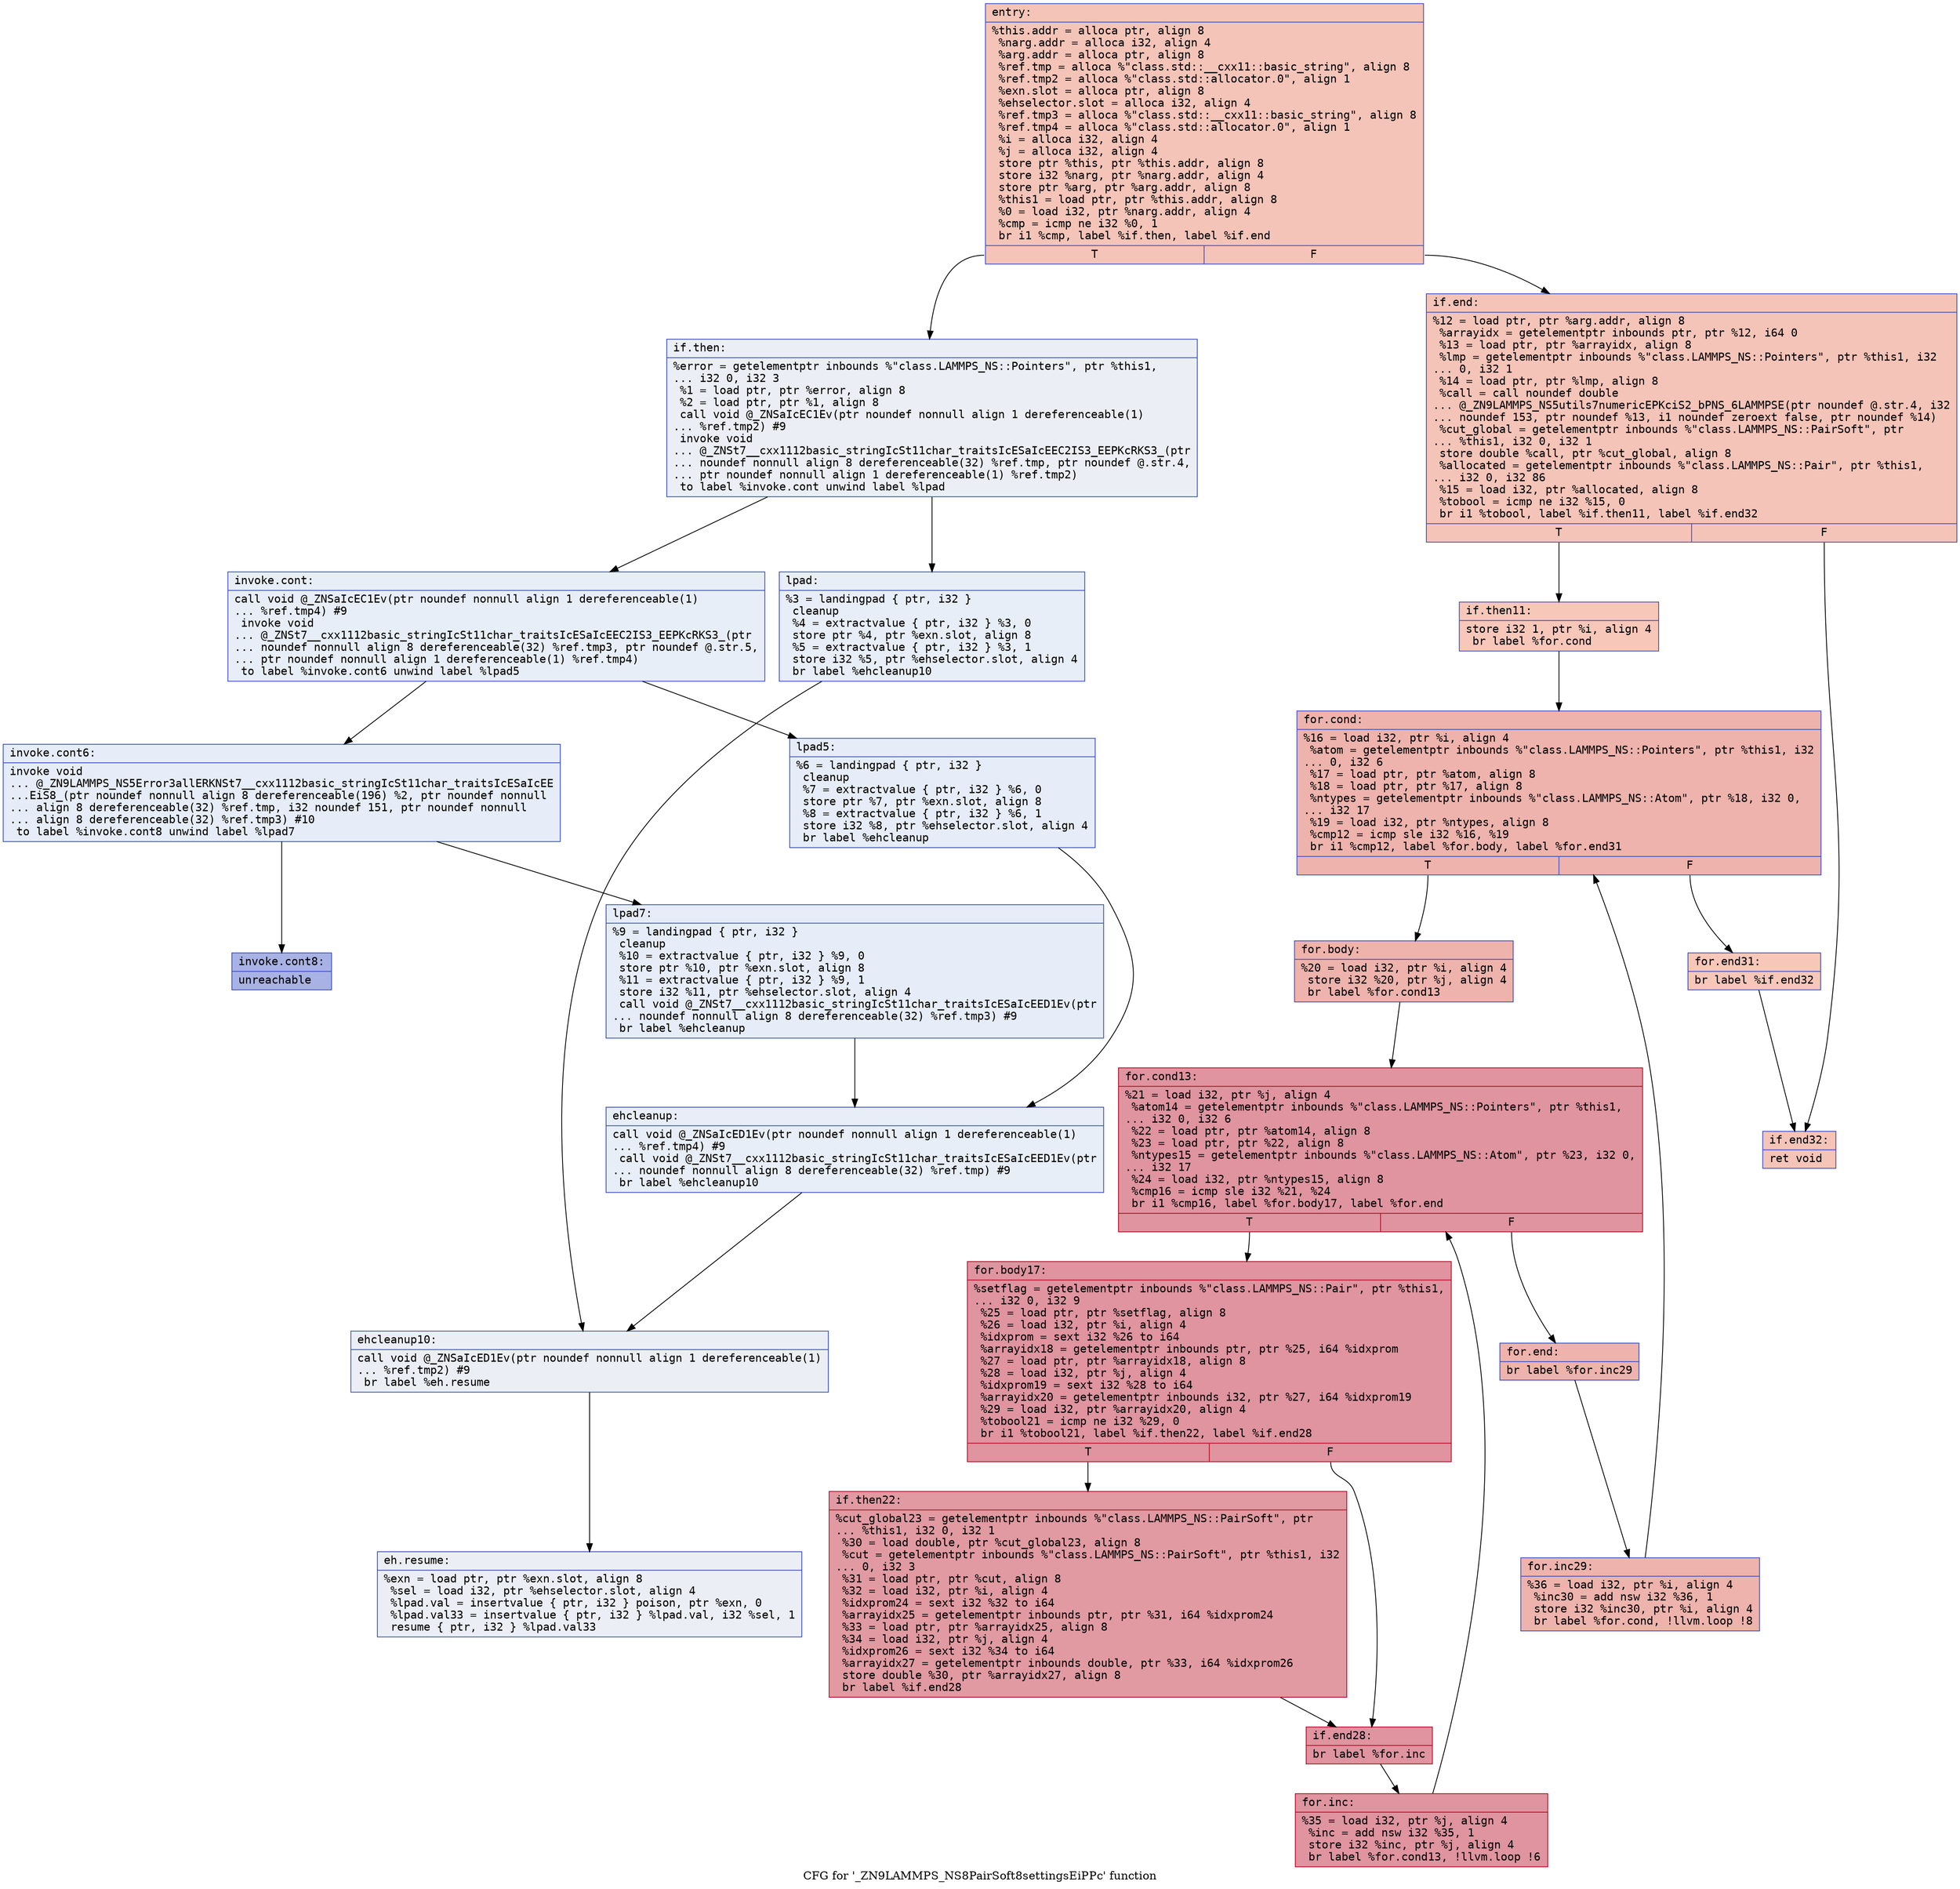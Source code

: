 digraph "CFG for '_ZN9LAMMPS_NS8PairSoft8settingsEiPPc' function" {
	label="CFG for '_ZN9LAMMPS_NS8PairSoft8settingsEiPPc' function";

	Node0x55bdb03d9fa0 [shape=record,color="#3d50c3ff", style=filled, fillcolor="#e97a5f70" fontname="Courier",label="{entry:\l|  %this.addr = alloca ptr, align 8\l  %narg.addr = alloca i32, align 4\l  %arg.addr = alloca ptr, align 8\l  %ref.tmp = alloca %\"class.std::__cxx11::basic_string\", align 8\l  %ref.tmp2 = alloca %\"class.std::allocator.0\", align 1\l  %exn.slot = alloca ptr, align 8\l  %ehselector.slot = alloca i32, align 4\l  %ref.tmp3 = alloca %\"class.std::__cxx11::basic_string\", align 8\l  %ref.tmp4 = alloca %\"class.std::allocator.0\", align 1\l  %i = alloca i32, align 4\l  %j = alloca i32, align 4\l  store ptr %this, ptr %this.addr, align 8\l  store i32 %narg, ptr %narg.addr, align 4\l  store ptr %arg, ptr %arg.addr, align 8\l  %this1 = load ptr, ptr %this.addr, align 8\l  %0 = load i32, ptr %narg.addr, align 4\l  %cmp = icmp ne i32 %0, 1\l  br i1 %cmp, label %if.then, label %if.end\l|{<s0>T|<s1>F}}"];
	Node0x55bdb03d9fa0:s0 -> Node0x55bdb03dab90[tooltip="entry -> if.then\nProbability 0.00%" ];
	Node0x55bdb03d9fa0:s1 -> Node0x55bdb03dac00[tooltip="entry -> if.end\nProbability 100.00%" ];
	Node0x55bdb03dab90 [shape=record,color="#3d50c3ff", style=filled, fillcolor="#d1dae970" fontname="Courier",label="{if.then:\l|  %error = getelementptr inbounds %\"class.LAMMPS_NS::Pointers\", ptr %this1,\l... i32 0, i32 3\l  %1 = load ptr, ptr %error, align 8\l  %2 = load ptr, ptr %1, align 8\l  call void @_ZNSaIcEC1Ev(ptr noundef nonnull align 1 dereferenceable(1)\l... %ref.tmp2) #9\l  invoke void\l... @_ZNSt7__cxx1112basic_stringIcSt11char_traitsIcESaIcEEC2IS3_EEPKcRKS3_(ptr\l... noundef nonnull align 8 dereferenceable(32) %ref.tmp, ptr noundef @.str.4,\l... ptr noundef nonnull align 1 dereferenceable(1) %ref.tmp2)\l          to label %invoke.cont unwind label %lpad\l}"];
	Node0x55bdb03dab90 -> Node0x55bdb03db100[tooltip="if.then -> invoke.cont\nProbability 50.00%" ];
	Node0x55bdb03dab90 -> Node0x55bdb03db180[tooltip="if.then -> lpad\nProbability 50.00%" ];
	Node0x55bdb03db100 [shape=record,color="#3d50c3ff", style=filled, fillcolor="#cbd8ee70" fontname="Courier",label="{invoke.cont:\l|  call void @_ZNSaIcEC1Ev(ptr noundef nonnull align 1 dereferenceable(1)\l... %ref.tmp4) #9\l  invoke void\l... @_ZNSt7__cxx1112basic_stringIcSt11char_traitsIcESaIcEEC2IS3_EEPKcRKS3_(ptr\l... noundef nonnull align 8 dereferenceable(32) %ref.tmp3, ptr noundef @.str.5,\l... ptr noundef nonnull align 1 dereferenceable(1) %ref.tmp4)\l          to label %invoke.cont6 unwind label %lpad5\l}"];
	Node0x55bdb03db100 -> Node0x55bdb03db570[tooltip="invoke.cont -> invoke.cont6\nProbability 50.00%" ];
	Node0x55bdb03db100 -> Node0x55bdb03db5c0[tooltip="invoke.cont -> lpad5\nProbability 50.00%" ];
	Node0x55bdb03db570 [shape=record,color="#3d50c3ff", style=filled, fillcolor="#c7d7f070" fontname="Courier",label="{invoke.cont6:\l|  invoke void\l... @_ZN9LAMMPS_NS5Error3allERKNSt7__cxx1112basic_stringIcSt11char_traitsIcESaIcEE\l...EiS8_(ptr noundef nonnull align 8 dereferenceable(196) %2, ptr noundef nonnull\l... align 8 dereferenceable(32) %ref.tmp, i32 noundef 151, ptr noundef nonnull\l... align 8 dereferenceable(32) %ref.tmp3) #10\l          to label %invoke.cont8 unwind label %lpad7\l}"];
	Node0x55bdb03db570 -> Node0x55bdb03db520[tooltip="invoke.cont6 -> invoke.cont8\nProbability 0.00%" ];
	Node0x55bdb03db570 -> Node0x55bdb03da560[tooltip="invoke.cont6 -> lpad7\nProbability 100.00%" ];
	Node0x55bdb03db520 [shape=record,color="#3d50c3ff", style=filled, fillcolor="#3d50c370" fontname="Courier",label="{invoke.cont8:\l|  unreachable\l}"];
	Node0x55bdb03db180 [shape=record,color="#3d50c3ff", style=filled, fillcolor="#cbd8ee70" fontname="Courier",label="{lpad:\l|  %3 = landingpad \{ ptr, i32 \}\l          cleanup\l  %4 = extractvalue \{ ptr, i32 \} %3, 0\l  store ptr %4, ptr %exn.slot, align 8\l  %5 = extractvalue \{ ptr, i32 \} %3, 1\l  store i32 %5, ptr %ehselector.slot, align 4\l  br label %ehcleanup10\l}"];
	Node0x55bdb03db180 -> Node0x55bdb03dc180[tooltip="lpad -> ehcleanup10\nProbability 100.00%" ];
	Node0x55bdb03db5c0 [shape=record,color="#3d50c3ff", style=filled, fillcolor="#c7d7f070" fontname="Courier",label="{lpad5:\l|  %6 = landingpad \{ ptr, i32 \}\l          cleanup\l  %7 = extractvalue \{ ptr, i32 \} %6, 0\l  store ptr %7, ptr %exn.slot, align 8\l  %8 = extractvalue \{ ptr, i32 \} %6, 1\l  store i32 %8, ptr %ehselector.slot, align 4\l  br label %ehcleanup\l}"];
	Node0x55bdb03db5c0 -> Node0x55bdb03dc4d0[tooltip="lpad5 -> ehcleanup\nProbability 100.00%" ];
	Node0x55bdb03da560 [shape=record,color="#3d50c3ff", style=filled, fillcolor="#c7d7f070" fontname="Courier",label="{lpad7:\l|  %9 = landingpad \{ ptr, i32 \}\l          cleanup\l  %10 = extractvalue \{ ptr, i32 \} %9, 0\l  store ptr %10, ptr %exn.slot, align 8\l  %11 = extractvalue \{ ptr, i32 \} %9, 1\l  store i32 %11, ptr %ehselector.slot, align 4\l  call void @_ZNSt7__cxx1112basic_stringIcSt11char_traitsIcESaIcEED1Ev(ptr\l... noundef nonnull align 8 dereferenceable(32) %ref.tmp3) #9\l  br label %ehcleanup\l}"];
	Node0x55bdb03da560 -> Node0x55bdb03dc4d0[tooltip="lpad7 -> ehcleanup\nProbability 100.00%" ];
	Node0x55bdb03dc4d0 [shape=record,color="#3d50c3ff", style=filled, fillcolor="#cbd8ee70" fontname="Courier",label="{ehcleanup:\l|  call void @_ZNSaIcED1Ev(ptr noundef nonnull align 1 dereferenceable(1)\l... %ref.tmp4) #9\l  call void @_ZNSt7__cxx1112basic_stringIcSt11char_traitsIcESaIcEED1Ev(ptr\l... noundef nonnull align 8 dereferenceable(32) %ref.tmp) #9\l  br label %ehcleanup10\l}"];
	Node0x55bdb03dc4d0 -> Node0x55bdb03dc180[tooltip="ehcleanup -> ehcleanup10\nProbability 100.00%" ];
	Node0x55bdb03dc180 [shape=record,color="#3d50c3ff", style=filled, fillcolor="#d1dae970" fontname="Courier",label="{ehcleanup10:\l|  call void @_ZNSaIcED1Ev(ptr noundef nonnull align 1 dereferenceable(1)\l... %ref.tmp2) #9\l  br label %eh.resume\l}"];
	Node0x55bdb03dc180 -> Node0x55bdb03dcf10[tooltip="ehcleanup10 -> eh.resume\nProbability 100.00%" ];
	Node0x55bdb03dac00 [shape=record,color="#3d50c3ff", style=filled, fillcolor="#e97a5f70" fontname="Courier",label="{if.end:\l|  %12 = load ptr, ptr %arg.addr, align 8\l  %arrayidx = getelementptr inbounds ptr, ptr %12, i64 0\l  %13 = load ptr, ptr %arrayidx, align 8\l  %lmp = getelementptr inbounds %\"class.LAMMPS_NS::Pointers\", ptr %this1, i32\l... 0, i32 1\l  %14 = load ptr, ptr %lmp, align 8\l  %call = call noundef double\l... @_ZN9LAMMPS_NS5utils7numericEPKciS2_bPNS_6LAMMPSE(ptr noundef @.str.4, i32\l... noundef 153, ptr noundef %13, i1 noundef zeroext false, ptr noundef %14)\l  %cut_global = getelementptr inbounds %\"class.LAMMPS_NS::PairSoft\", ptr\l... %this1, i32 0, i32 1\l  store double %call, ptr %cut_global, align 8\l  %allocated = getelementptr inbounds %\"class.LAMMPS_NS::Pair\", ptr %this1,\l... i32 0, i32 86\l  %15 = load i32, ptr %allocated, align 8\l  %tobool = icmp ne i32 %15, 0\l  br i1 %tobool, label %if.then11, label %if.end32\l|{<s0>T|<s1>F}}"];
	Node0x55bdb03dac00:s0 -> Node0x55bdb03dd9d0[tooltip="if.end -> if.then11\nProbability 62.50%" ];
	Node0x55bdb03dac00:s1 -> Node0x55bdb03ddab0[tooltip="if.end -> if.end32\nProbability 37.50%" ];
	Node0x55bdb03dd9d0 [shape=record,color="#3d50c3ff", style=filled, fillcolor="#ec7f6370" fontname="Courier",label="{if.then11:\l|  store i32 1, ptr %i, align 4\l  br label %for.cond\l}"];
	Node0x55bdb03dd9d0 -> Node0x55bdb03ddce0[tooltip="if.then11 -> for.cond\nProbability 100.00%" ];
	Node0x55bdb03ddce0 [shape=record,color="#3d50c3ff", style=filled, fillcolor="#d6524470" fontname="Courier",label="{for.cond:\l|  %16 = load i32, ptr %i, align 4\l  %atom = getelementptr inbounds %\"class.LAMMPS_NS::Pointers\", ptr %this1, i32\l... 0, i32 6\l  %17 = load ptr, ptr %atom, align 8\l  %18 = load ptr, ptr %17, align 8\l  %ntypes = getelementptr inbounds %\"class.LAMMPS_NS::Atom\", ptr %18, i32 0,\l... i32 17\l  %19 = load i32, ptr %ntypes, align 8\l  %cmp12 = icmp sle i32 %16, %19\l  br i1 %cmp12, label %for.body, label %for.end31\l|{<s0>T|<s1>F}}"];
	Node0x55bdb03ddce0:s0 -> Node0x55bdb03de240[tooltip="for.cond -> for.body\nProbability 96.88%" ];
	Node0x55bdb03ddce0:s1 -> Node0x55bdb03de2c0[tooltip="for.cond -> for.end31\nProbability 3.12%" ];
	Node0x55bdb03de240 [shape=record,color="#3d50c3ff", style=filled, fillcolor="#d6524470" fontname="Courier",label="{for.body:\l|  %20 = load i32, ptr %i, align 4\l  store i32 %20, ptr %j, align 4\l  br label %for.cond13\l}"];
	Node0x55bdb03de240 -> Node0x55bdb03de570[tooltip="for.body -> for.cond13\nProbability 100.00%" ];
	Node0x55bdb03de570 [shape=record,color="#b70d28ff", style=filled, fillcolor="#b70d2870" fontname="Courier",label="{for.cond13:\l|  %21 = load i32, ptr %j, align 4\l  %atom14 = getelementptr inbounds %\"class.LAMMPS_NS::Pointers\", ptr %this1,\l... i32 0, i32 6\l  %22 = load ptr, ptr %atom14, align 8\l  %23 = load ptr, ptr %22, align 8\l  %ntypes15 = getelementptr inbounds %\"class.LAMMPS_NS::Atom\", ptr %23, i32 0,\l... i32 17\l  %24 = load i32, ptr %ntypes15, align 8\l  %cmp16 = icmp sle i32 %21, %24\l  br i1 %cmp16, label %for.body17, label %for.end\l|{<s0>T|<s1>F}}"];
	Node0x55bdb03de570:s0 -> Node0x55bdb03deae0[tooltip="for.cond13 -> for.body17\nProbability 96.88%" ];
	Node0x55bdb03de570:s1 -> Node0x55bdb03deb60[tooltip="for.cond13 -> for.end\nProbability 3.12%" ];
	Node0x55bdb03deae0 [shape=record,color="#b70d28ff", style=filled, fillcolor="#b70d2870" fontname="Courier",label="{for.body17:\l|  %setflag = getelementptr inbounds %\"class.LAMMPS_NS::Pair\", ptr %this1,\l... i32 0, i32 9\l  %25 = load ptr, ptr %setflag, align 8\l  %26 = load i32, ptr %i, align 4\l  %idxprom = sext i32 %26 to i64\l  %arrayidx18 = getelementptr inbounds ptr, ptr %25, i64 %idxprom\l  %27 = load ptr, ptr %arrayidx18, align 8\l  %28 = load i32, ptr %j, align 4\l  %idxprom19 = sext i32 %28 to i64\l  %arrayidx20 = getelementptr inbounds i32, ptr %27, i64 %idxprom19\l  %29 = load i32, ptr %arrayidx20, align 4\l  %tobool21 = icmp ne i32 %29, 0\l  br i1 %tobool21, label %if.then22, label %if.end28\l|{<s0>T|<s1>F}}"];
	Node0x55bdb03deae0:s0 -> Node0x55bdb03df9f0[tooltip="for.body17 -> if.then22\nProbability 62.50%" ];
	Node0x55bdb03deae0:s1 -> Node0x55bdb03dfa70[tooltip="for.body17 -> if.end28\nProbability 37.50%" ];
	Node0x55bdb03df9f0 [shape=record,color="#b70d28ff", style=filled, fillcolor="#bb1b2c70" fontname="Courier",label="{if.then22:\l|  %cut_global23 = getelementptr inbounds %\"class.LAMMPS_NS::PairSoft\", ptr\l... %this1, i32 0, i32 1\l  %30 = load double, ptr %cut_global23, align 8\l  %cut = getelementptr inbounds %\"class.LAMMPS_NS::PairSoft\", ptr %this1, i32\l... 0, i32 3\l  %31 = load ptr, ptr %cut, align 8\l  %32 = load i32, ptr %i, align 4\l  %idxprom24 = sext i32 %32 to i64\l  %arrayidx25 = getelementptr inbounds ptr, ptr %31, i64 %idxprom24\l  %33 = load ptr, ptr %arrayidx25, align 8\l  %34 = load i32, ptr %j, align 4\l  %idxprom26 = sext i32 %34 to i64\l  %arrayidx27 = getelementptr inbounds double, ptr %33, i64 %idxprom26\l  store double %30, ptr %arrayidx27, align 8\l  br label %if.end28\l}"];
	Node0x55bdb03df9f0 -> Node0x55bdb03dfa70[tooltip="if.then22 -> if.end28\nProbability 100.00%" ];
	Node0x55bdb03dfa70 [shape=record,color="#b70d28ff", style=filled, fillcolor="#b70d2870" fontname="Courier",label="{if.end28:\l|  br label %for.inc\l}"];
	Node0x55bdb03dfa70 -> Node0x55bdb03e0440[tooltip="if.end28 -> for.inc\nProbability 100.00%" ];
	Node0x55bdb03e0440 [shape=record,color="#b70d28ff", style=filled, fillcolor="#b70d2870" fontname="Courier",label="{for.inc:\l|  %35 = load i32, ptr %j, align 4\l  %inc = add nsw i32 %35, 1\l  store i32 %inc, ptr %j, align 4\l  br label %for.cond13, !llvm.loop !6\l}"];
	Node0x55bdb03e0440 -> Node0x55bdb03de570[tooltip="for.inc -> for.cond13\nProbability 100.00%" ];
	Node0x55bdb03deb60 [shape=record,color="#3d50c3ff", style=filled, fillcolor="#d6524470" fontname="Courier",label="{for.end:\l|  br label %for.inc29\l}"];
	Node0x55bdb03deb60 -> Node0x55bdb03e0870[tooltip="for.end -> for.inc29\nProbability 100.00%" ];
	Node0x55bdb03e0870 [shape=record,color="#3d50c3ff", style=filled, fillcolor="#d6524470" fontname="Courier",label="{for.inc29:\l|  %36 = load i32, ptr %i, align 4\l  %inc30 = add nsw i32 %36, 1\l  store i32 %inc30, ptr %i, align 4\l  br label %for.cond, !llvm.loop !8\l}"];
	Node0x55bdb03e0870 -> Node0x55bdb03ddce0[tooltip="for.inc29 -> for.cond\nProbability 100.00%" ];
	Node0x55bdb03de2c0 [shape=record,color="#3d50c3ff", style=filled, fillcolor="#ec7f6370" fontname="Courier",label="{for.end31:\l|  br label %if.end32\l}"];
	Node0x55bdb03de2c0 -> Node0x55bdb03ddab0[tooltip="for.end31 -> if.end32\nProbability 100.00%" ];
	Node0x55bdb03ddab0 [shape=record,color="#3d50c3ff", style=filled, fillcolor="#e97a5f70" fontname="Courier",label="{if.end32:\l|  ret void\l}"];
	Node0x55bdb03dcf10 [shape=record,color="#3d50c3ff", style=filled, fillcolor="#d1dae970" fontname="Courier",label="{eh.resume:\l|  %exn = load ptr, ptr %exn.slot, align 8\l  %sel = load i32, ptr %ehselector.slot, align 4\l  %lpad.val = insertvalue \{ ptr, i32 \} poison, ptr %exn, 0\l  %lpad.val33 = insertvalue \{ ptr, i32 \} %lpad.val, i32 %sel, 1\l  resume \{ ptr, i32 \} %lpad.val33\l}"];
}
